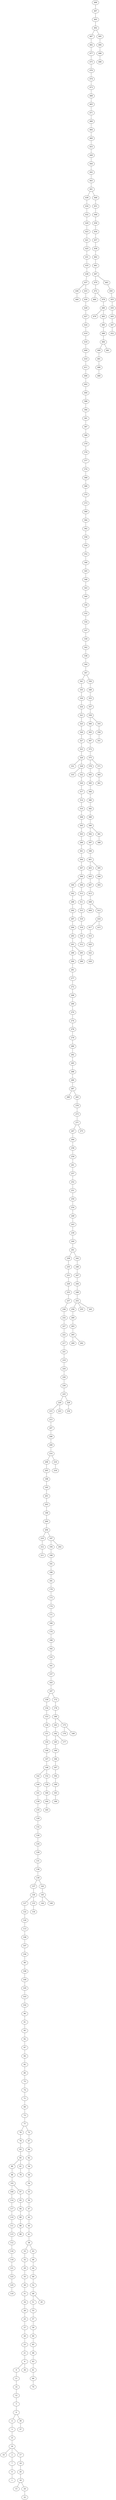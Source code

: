 graph {
  499 -- 497;
  497 -- 493;
  493 -- 492;
  492 -- 487;
  487 -- 482;
  482 -- 477;
  477 -- 475;
  475 -- 476;
  476 -- 474;
  474 -- 473;
  473 -- 468;
  468 -- 465;
  465 -- 471;
  471 -- 466;
  466 -- 464;
  464 -- 460;
  460 -- 453;
  453 -- 449;
  449 -- 444;
  444 -- 442;
  442 -- 443;
  443 -- 441;
  441 -- 439;
  439 -- 434;
  434 -- 432;
  432 -- 429;
  429 -- 423;
  423 -- 421;
  421 -- 425;
  425 -- 431;
  431 -- 435;
  435 -- 438;
  438 -- 437;
  437 -- 436;
  436 -- 440;
  437 -- 433;
  433 -- 430;
  430 -- 428;
  428 -- 427;
  427 -- 424;
  424 -- 419;
  419 -- 418;
  418 -- 409;
  409 -- 410;
  410 -- 411;
  411 -- 406;
  406 -- 402;
  402 -- 400;
  400 -- 398;
  398 -- 394;
  394 -- 391;
  391 -- 387;
  387 -- 386;
  386 -- 379;
  379 -- 376;
  376 -- 377;
  377 -- 374;
  374 -- 368;
  368 -- 366;
  366 -- 370;
  370 -- 373;
  373 -- 369;
  369 -- 364;
  364 -- 362;
  362 -- 358;
  358 -- 354;
  354 -- 352;
  352 -- 346;
  346 -- 345;
  345 -- 348;
  348 -- 343;
  343 -- 340;
  340 -- 336;
  336 -- 332;
  332 -- 334;
  334 -- 337;
  337 -- 339;
  339 -- 342;
  342 -- 338;
  338 -- 344;
  344 -- 347;
  347 -- 341;
  341 -- 335;
  335 -- 330;
  330 -- 324;
  324 -- 321;
  321 -- 325;
  325 -- 326;
  326 -- 327;
  327 -- 323;
  323 -- 329;
  329 -- 331;
  329 -- 328;
  328 -- 333;
  328 -- 322;
  322 -- 320;
  320 -- 317;
  317 -- 314;
  314 -- 310;
  310 -- 308;
  308 -- 305;
  305 -- 303;
  303 -- 299;
  299 -- 301;
  301 -- 304;
  304 -- 307;
  307 -- 306;
  306 -- 300;
  300 -- 302;
  302 -- 298;
  298 -- 292;
  292 -- 297;
  297 -- 294;
  294 -- 293;
  293 -- 291;
  291 -- 286;
  286 -- 284;
  284 -- 281;
  281 -- 277;
  277 -- 272;
  272 -- 268;
  268 -- 266;
  266 -- 270;
  270 -- 274;
  274 -- 276;
  276 -- 279;
  279 -- 280;
  280 -- 282;
  282 -- 285;
  285 -- 288;
  288 -- 290;
  290 -- 287;
  287 -- 289;
  287 -- 283;
  283 -- 278;
  278 -- 273;
  273 -- 271;
  271 -- 267;
  267 -- 264;
  264 -- 258;
  258 -- 259;
  259 -- 261;
  261 -- 257;
  257 -- 252;
  252 -- 251;
  251 -- 250;
  250 -- 254;
  254 -- 249;
  249 -- 243;
  243 -- 239;
  239 -- 240;
  240 -- 241;
  241 -- 238;
  238 -- 235;
  235 -- 231;
  231 -- 228;
  228 -- 233;
  233 -- 237;
  237 -- 236;
  236 -- 232;
  232 -- 227;
  227 -- 222;
  222 -- 217;
  217 -- 221;
  221 -- 219;
  219 -- 224;
  224 -- 226;
  226 -- 230;
  230 -- 225;
  225 -- 220;
  220 -- 215;
  215 -- 213;
  213 -- 207;
  207 -- 206;
  206 -- 209;
  209 -- 214;
  214 -- 208;
  208 -- 205;
  205 -- 198;
  198 -- 195;
  195 -- 201;
  201 -- 203;
  203 -- 199;
  199 -- 200;
  200 -- 204;
  204 -- 210;
  210 -- 212;
  212 -- 211;
  204 -- 197;
  197 -- 194;
  194 -- 188;
  188 -- 191;
  191 -- 186;
  186 -- 181;
  181 -- 179;
  179 -- 173;
  173 -- 174;
  174 -- 171;
  171 -- 166;
  166 -- 170;
  170 -- 168;
  168 -- 162;
  162 -- 155;
  155 -- 161;
  161 -- 157;
  157 -- 163;
  163 -- 167;
  167 -- 159;
  159 -- 154;
  154 -- 153;
  153 -- 156;
  156 -- 151;
  151 -- 150;
  150 -- 146;
  146 -- 147;
  147 -- 148;
  148 -- 142;
  142 -- 140;
  140 -- 141;
  141 -- 138;
  138 -- 135;
  135 -- 129;
  129 -- 132;
  132 -- 126;
  126 -- 124;
  124 -- 128;
  128 -- 131;
  131 -- 136;
  136 -- 139;
  139 -- 137;
  137 -- 130;
  130 -- 127;
  127 -- 122;
  122 -- 120;
  120 -- 113;
  113 -- 108;
  108 -- 107;
  107 -- 104;
  104 -- 99;
  99 -- 106;
  106 -- 100;
  100 -- 105;
  105 -- 103;
  103 -- 102;
  102 -- 96;
  96 -- 91;
  91 -- 95;
  95 -- 92;
  92 -- 87;
  87 -- 84;
  84 -- 82;
  82 -- 80;
  80 -- 75;
  75 -- 74;
  74 -- 71;
  71 -- 69;
  69 -- 73;
  73 -- 77;
  77 -- 76;
  76 -- 79;
  79 -- 83;
  83 -- 85;
  85 -- 90;
  90 -- 98;
  98 -- 101;
  101 -- 109;
  109 -- 114;
  114 -- 117;
  117 -- 110;
  110 -- 111;
  111 -- 115;
  115 -- 112;
  112 -- 116;
  116 -- 118;
  118 -- 121;
  121 -- 123;
  123 -- 125;
  125 -- 119;
  101 -- 97;
  97 -- 93;
  93 -- 94;
  94 -- 89;
  89 -- 86;
  86 -- 88;
  85 -- 81;
  81 -- 78;
  77 -- 72;
  72 -- 67;
  67 -- 64;
  64 -- 62;
  62 -- 58;
  58 -- 56;
  56 -- 54;
  54 -- 55;
  55 -- 50;
  50 -- 47;
  47 -- 42;
  42 -- 40;
  40 -- 41;
  41 -- 38;
  38 -- 33;
  33 -- 32;
  32 -- 29;
  29 -- 35;
  35 -- 36;
  36 -- 31;
  31 -- 34;
  34 -- 28;
  28 -- 25;
  25 -- 27;
  27 -- 26;
  26 -- 23;
  23 -- 21;
  21 -- 8;
  8 -- 9;
  9 -- 11;
  11 -- 14;
  14 -- 12;
  12 -- 5;
  5 -- 0;
  0 -- 4;
  4 -- 3;
  3 -- 15;
  15 -- 16;
  16 -- 10;
  16 -- 2;
  2 -- 7;
  7 -- 6;
  6 -- 1;
  16 -- 17;
  17 -- 19;
  19 -- 20;
  20 -- 18;
  18 -- 13;
  18 -- 24;
  24 -- 22;
  0 -- 39;
  39 -- 37;
  8 -- 30;
  38 -- 43;
  43 -- 46;
  46 -- 44;
  44 -- 49;
  49 -- 52;
  52 -- 48;
  48 -- 51;
  51 -- 53;
  53 -- 57;
  57 -- 59;
  59 -- 60;
  60 -- 65;
  65 -- 68;
  68 -- 63;
  63 -- 61;
  61 -- 66;
  66 -- 70;
  48 -- 45;
  130 -- 133;
  133 -- 134;
  139 -- 143;
  143 -- 145;
  145 -- 144;
  145 -- 149;
  148 -- 152;
  152 -- 158;
  158 -- 160;
  160 -- 164;
  164 -- 165;
  167 -- 172;
  172 -- 178;
  178 -- 180;
  180 -- 183;
  183 -- 182;
  182 -- 185;
  185 -- 190;
  190 -- 184;
  184 -- 187;
  187 -- 192;
  192 -- 189;
  189 -- 193;
  193 -- 196;
  182 -- 177;
  180 -- 175;
  175 -- 176;
  175 -- 169;
  197 -- 202;
  214 -- 216;
  216 -- 218;
  220 -- 223;
  225 -- 229;
  229 -- 234;
  241 -- 242;
  242 -- 246;
  246 -- 247;
  247 -- 244;
  244 -- 248;
  248 -- 253;
  253 -- 256;
  256 -- 260;
  260 -- 263;
  263 -- 265;
  265 -- 269;
  265 -- 262;
  253 -- 255;
  253 -- 245;
  271 -- 275;
  291 -- 295;
  295 -- 296;
  306 -- 309;
  309 -- 313;
  313 -- 311;
  311 -- 315;
  315 -- 319;
  319 -- 318;
  318 -- 316;
  316 -- 312;
  347 -- 350;
  350 -- 349;
  349 -- 353;
  353 -- 357;
  357 -- 359;
  359 -- 360;
  360 -- 363;
  363 -- 367;
  367 -- 372;
  372 -- 375;
  375 -- 378;
  378 -- 383;
  383 -- 385;
  385 -- 384;
  384 -- 380;
  380 -- 382;
  382 -- 389;
  389 -- 390;
  390 -- 392;
  392 -- 397;
  397 -- 399;
  399 -- 401;
  401 -- 403;
  403 -- 405;
  405 -- 407;
  407 -- 413;
  413 -- 408;
  408 -- 404;
  408 -- 412;
  412 -- 416;
  416 -- 417;
  417 -- 414;
  414 -- 420;
  420 -- 422;
  422 -- 426;
  416 -- 415;
  401 -- 395;
  395 -- 396;
  396 -- 393;
  390 -- 381;
  381 -- 388;
  375 -- 371;
  371 -- 365;
  365 -- 361;
  359 -- 355;
  355 -- 356;
  356 -- 351;
  441 -- 446;
  446 -- 451;
  451 -- 448;
  448 -- 456;
  456 -- 454;
  454 -- 457;
  457 -- 458;
  458 -- 462;
  462 -- 461;
  461 -- 467;
  467 -- 470;
  470 -- 472;
  472 -- 469;
  472 -- 478;
  478 -- 480;
  480 -- 479;
  480 -- 483;
  483 -- 485;
  485 -- 486;
  486 -- 484;
  484 -- 490;
  490 -- 491;
  491 -- 488;
  488 -- 489;
  484 -- 481;
  467 -- 463;
  463 -- 459;
  459 -- 455;
  455 -- 450;
  450 -- 445;
  445 -- 447;
  447 -- 452;
  492 -- 495;
  495 -- 494;
  494 -- 498;
  498 -- 496;
}

